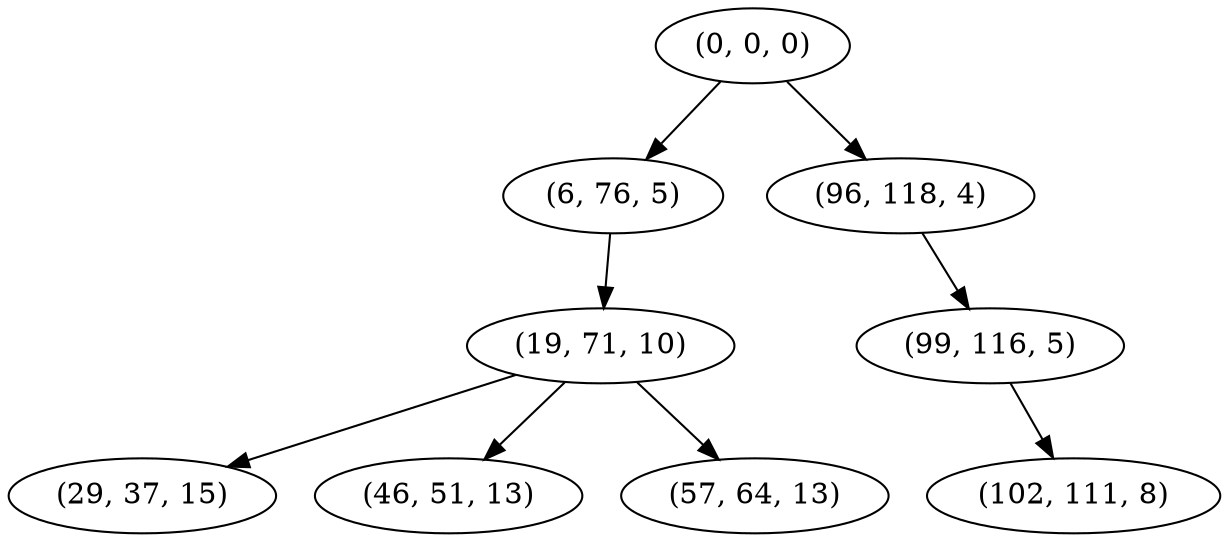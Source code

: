 digraph tree {
    "(0, 0, 0)";
    "(6, 76, 5)";
    "(19, 71, 10)";
    "(29, 37, 15)";
    "(46, 51, 13)";
    "(57, 64, 13)";
    "(96, 118, 4)";
    "(99, 116, 5)";
    "(102, 111, 8)";
    "(0, 0, 0)" -> "(6, 76, 5)";
    "(0, 0, 0)" -> "(96, 118, 4)";
    "(6, 76, 5)" -> "(19, 71, 10)";
    "(19, 71, 10)" -> "(29, 37, 15)";
    "(19, 71, 10)" -> "(46, 51, 13)";
    "(19, 71, 10)" -> "(57, 64, 13)";
    "(96, 118, 4)" -> "(99, 116, 5)";
    "(99, 116, 5)" -> "(102, 111, 8)";
}
